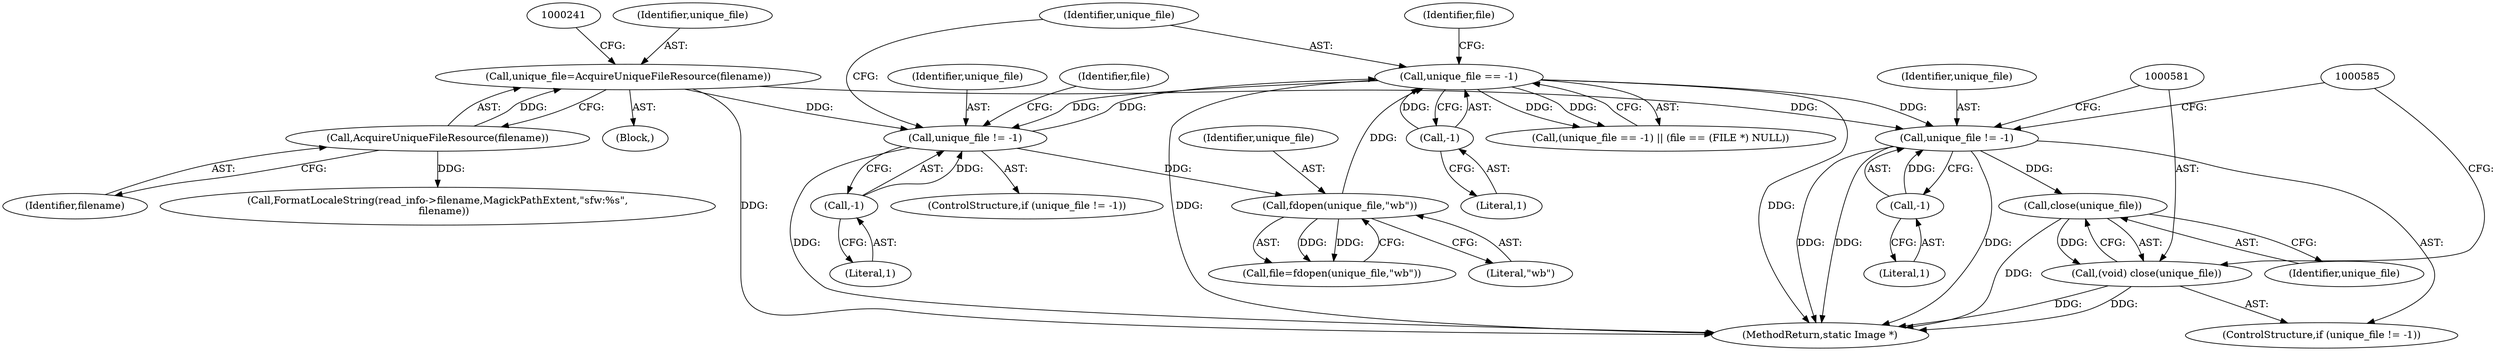digraph "0_ImageMagick_6b6bff054d569a77973f2140c0e86366e6168a6c_2@API" {
"1000582" [label="(Call,close(unique_file))"];
"1000576" [label="(Call,unique_file != -1)"];
"1000364" [label="(Call,unique_file == -1)"];
"1000359" [label="(Call,fdopen(unique_file,\"wb\"))"];
"1000353" [label="(Call,unique_file != -1)"];
"1000236" [label="(Call,unique_file=AcquireUniqueFileResource(filename))"];
"1000238" [label="(Call,AcquireUniqueFileResource(filename))"];
"1000355" [label="(Call,-1)"];
"1000366" [label="(Call,-1)"];
"1000578" [label="(Call,-1)"];
"1000580" [label="(Call,(void) close(unique_file))"];
"1000579" [label="(Literal,1)"];
"1000369" [label="(Identifier,file)"];
"1000577" [label="(Identifier,unique_file)"];
"1000633" [label="(MethodReturn,static Image *)"];
"1000365" [label="(Identifier,unique_file)"];
"1000361" [label="(Literal,\"wb\")"];
"1000236" [label="(Call,unique_file=AcquireUniqueFileResource(filename))"];
"1000367" [label="(Literal,1)"];
"1000364" [label="(Call,unique_file == -1)"];
"1000360" [label="(Identifier,unique_file)"];
"1000237" [label="(Identifier,unique_file)"];
"1000583" [label="(Identifier,unique_file)"];
"1000366" [label="(Call,-1)"];
"1000354" [label="(Identifier,unique_file)"];
"1000357" [label="(Call,file=fdopen(unique_file,\"wb\"))"];
"1000353" [label="(Call,unique_file != -1)"];
"1000355" [label="(Call,-1)"];
"1000578" [label="(Call,-1)"];
"1000575" [label="(ControlStructure,if (unique_file != -1))"];
"1000239" [label="(Identifier,filename)"];
"1000358" [label="(Identifier,file)"];
"1000242" [label="(Call,FormatLocaleString(read_info->filename,MagickPathExtent,\"sfw:%s\",\n    filename))"];
"1000363" [label="(Call,(unique_file == -1) || (file == (FILE *) NULL))"];
"1000352" [label="(ControlStructure,if (unique_file != -1))"];
"1000356" [label="(Literal,1)"];
"1000238" [label="(Call,AcquireUniqueFileResource(filename))"];
"1000359" [label="(Call,fdopen(unique_file,\"wb\"))"];
"1000106" [label="(Block,)"];
"1000580" [label="(Call,(void) close(unique_file))"];
"1000576" [label="(Call,unique_file != -1)"];
"1000582" [label="(Call,close(unique_file))"];
"1000582" -> "1000580"  [label="AST: "];
"1000582" -> "1000583"  [label="CFG: "];
"1000583" -> "1000582"  [label="AST: "];
"1000580" -> "1000582"  [label="CFG: "];
"1000582" -> "1000633"  [label="DDG: "];
"1000582" -> "1000580"  [label="DDG: "];
"1000576" -> "1000582"  [label="DDG: "];
"1000576" -> "1000575"  [label="AST: "];
"1000576" -> "1000578"  [label="CFG: "];
"1000577" -> "1000576"  [label="AST: "];
"1000578" -> "1000576"  [label="AST: "];
"1000581" -> "1000576"  [label="CFG: "];
"1000585" -> "1000576"  [label="CFG: "];
"1000576" -> "1000633"  [label="DDG: "];
"1000576" -> "1000633"  [label="DDG: "];
"1000576" -> "1000633"  [label="DDG: "];
"1000364" -> "1000576"  [label="DDG: "];
"1000236" -> "1000576"  [label="DDG: "];
"1000578" -> "1000576"  [label="DDG: "];
"1000364" -> "1000363"  [label="AST: "];
"1000364" -> "1000366"  [label="CFG: "];
"1000365" -> "1000364"  [label="AST: "];
"1000366" -> "1000364"  [label="AST: "];
"1000369" -> "1000364"  [label="CFG: "];
"1000363" -> "1000364"  [label="CFG: "];
"1000364" -> "1000633"  [label="DDG: "];
"1000364" -> "1000633"  [label="DDG: "];
"1000364" -> "1000353"  [label="DDG: "];
"1000364" -> "1000363"  [label="DDG: "];
"1000364" -> "1000363"  [label="DDG: "];
"1000359" -> "1000364"  [label="DDG: "];
"1000353" -> "1000364"  [label="DDG: "];
"1000366" -> "1000364"  [label="DDG: "];
"1000359" -> "1000357"  [label="AST: "];
"1000359" -> "1000361"  [label="CFG: "];
"1000360" -> "1000359"  [label="AST: "];
"1000361" -> "1000359"  [label="AST: "];
"1000357" -> "1000359"  [label="CFG: "];
"1000359" -> "1000357"  [label="DDG: "];
"1000359" -> "1000357"  [label="DDG: "];
"1000353" -> "1000359"  [label="DDG: "];
"1000353" -> "1000352"  [label="AST: "];
"1000353" -> "1000355"  [label="CFG: "];
"1000354" -> "1000353"  [label="AST: "];
"1000355" -> "1000353"  [label="AST: "];
"1000358" -> "1000353"  [label="CFG: "];
"1000365" -> "1000353"  [label="CFG: "];
"1000353" -> "1000633"  [label="DDG: "];
"1000236" -> "1000353"  [label="DDG: "];
"1000355" -> "1000353"  [label="DDG: "];
"1000236" -> "1000106"  [label="AST: "];
"1000236" -> "1000238"  [label="CFG: "];
"1000237" -> "1000236"  [label="AST: "];
"1000238" -> "1000236"  [label="AST: "];
"1000241" -> "1000236"  [label="CFG: "];
"1000236" -> "1000633"  [label="DDG: "];
"1000238" -> "1000236"  [label="DDG: "];
"1000238" -> "1000239"  [label="CFG: "];
"1000239" -> "1000238"  [label="AST: "];
"1000238" -> "1000242"  [label="DDG: "];
"1000355" -> "1000356"  [label="CFG: "];
"1000356" -> "1000355"  [label="AST: "];
"1000366" -> "1000367"  [label="CFG: "];
"1000367" -> "1000366"  [label="AST: "];
"1000578" -> "1000579"  [label="CFG: "];
"1000579" -> "1000578"  [label="AST: "];
"1000580" -> "1000575"  [label="AST: "];
"1000581" -> "1000580"  [label="AST: "];
"1000585" -> "1000580"  [label="CFG: "];
"1000580" -> "1000633"  [label="DDG: "];
"1000580" -> "1000633"  [label="DDG: "];
}
